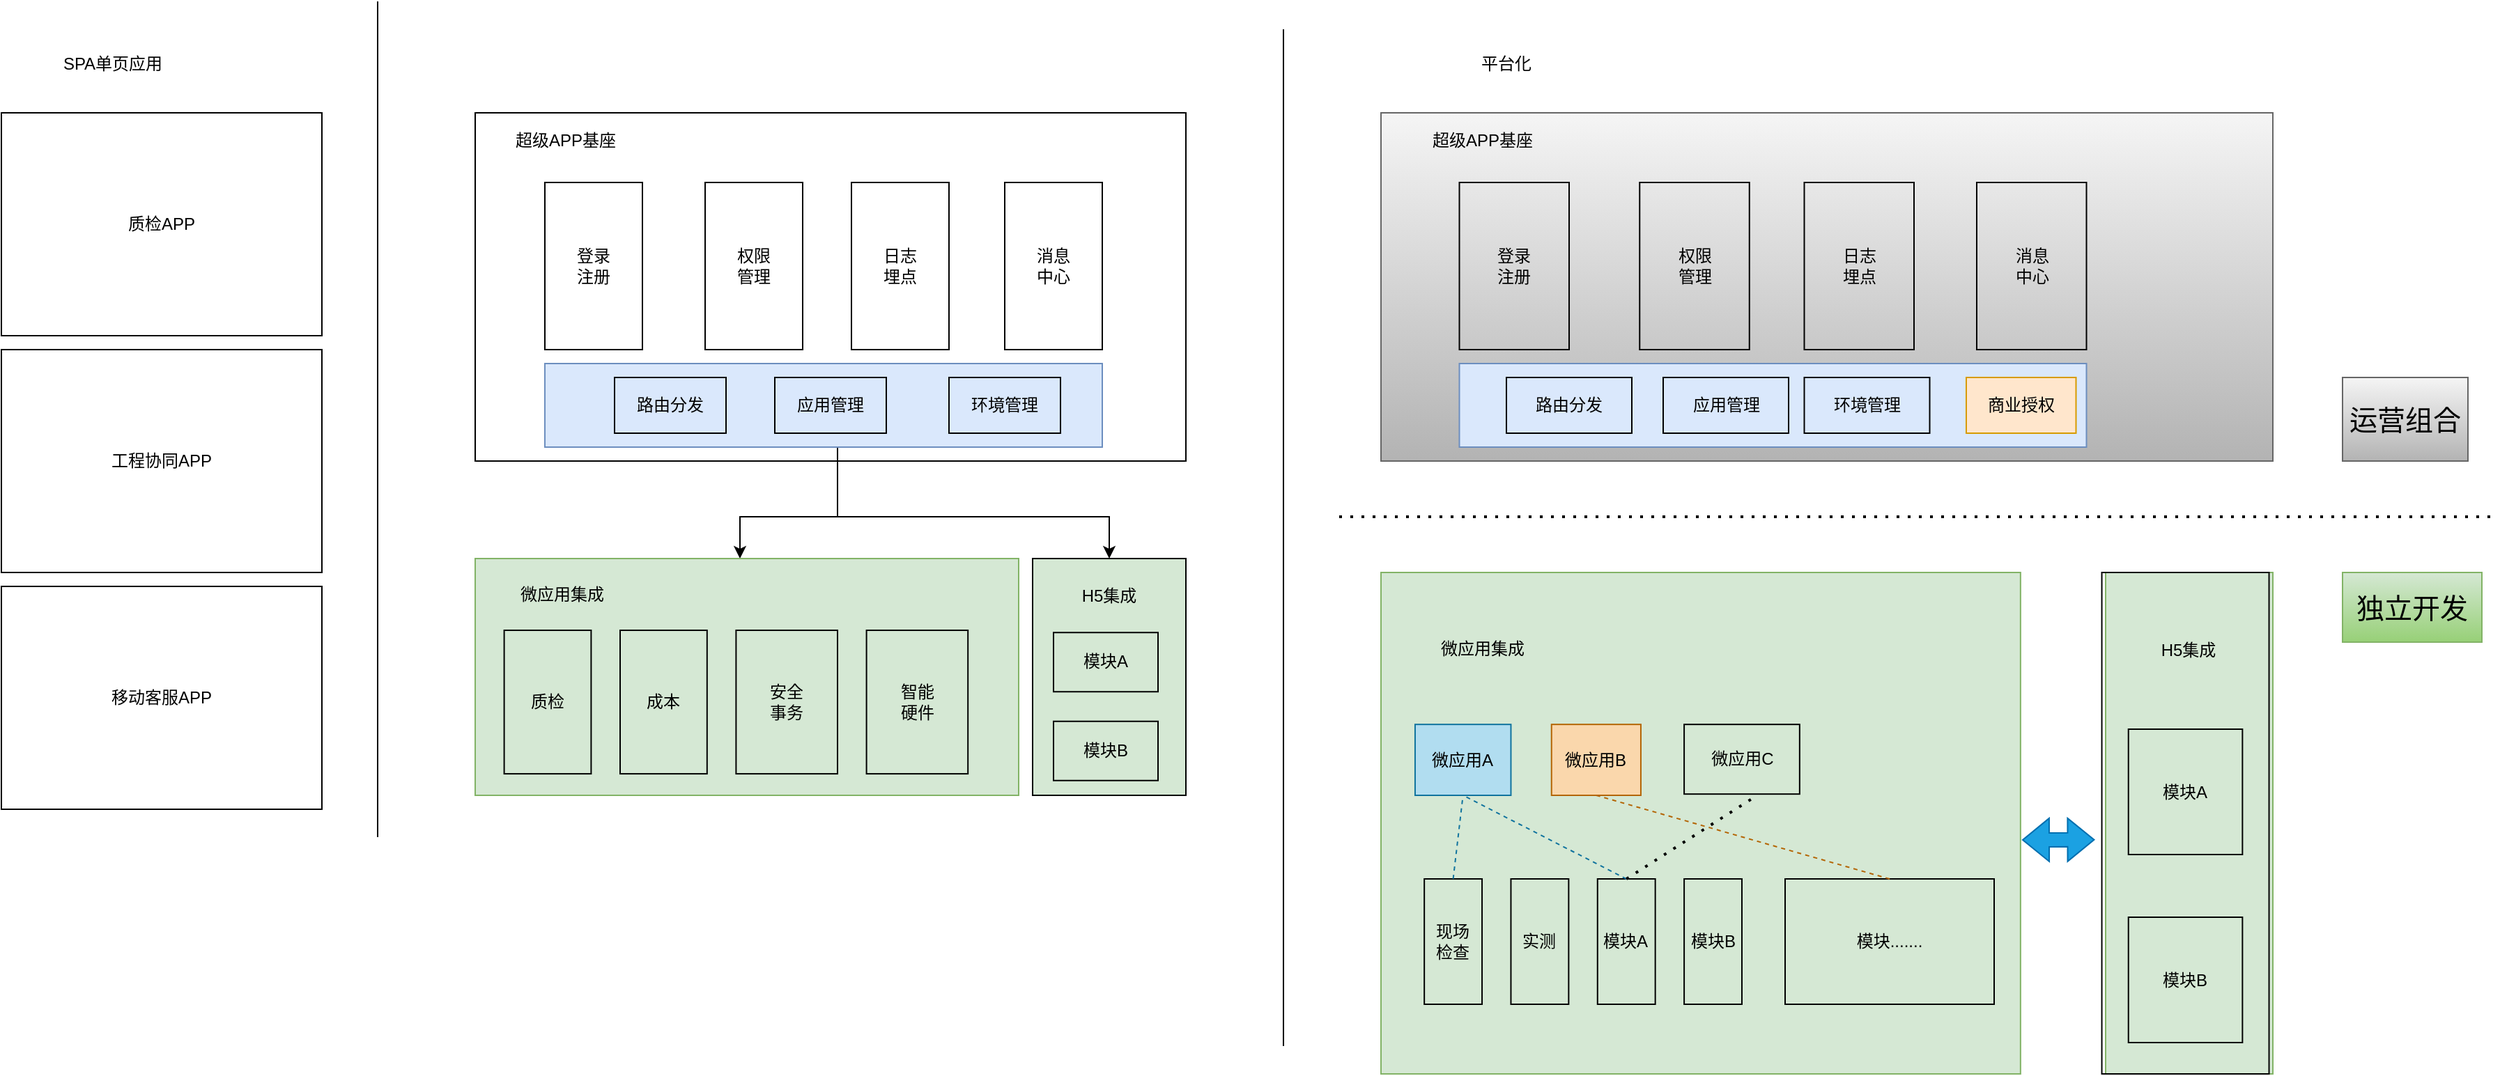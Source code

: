 <mxfile version="18.1.2" type="github">
  <diagram id="hzXEMu5ntENqVs4BT2l5" name="Page-1">
    <mxGraphModel dx="2253" dy="794" grid="1" gridSize="10" guides="1" tooltips="1" connect="1" arrows="1" fold="1" page="1" pageScale="1" pageWidth="827" pageHeight="1169" math="0" shadow="0">
      <root>
        <mxCell id="0" />
        <mxCell id="1" parent="0" />
        <mxCell id="AGVzu1iOlaWHoIZSJ21p-29" style="edgeStyle=orthogonalEdgeStyle;rounded=0;orthogonalLoop=1;jettySize=auto;html=1;entryX=0.5;entryY=0;entryDx=0;entryDy=0;" edge="1" parent="1" source="AGVzu1iOlaWHoIZSJ21p-11">
          <mxGeometry relative="1" as="geometry">
            <mxPoint x="-20" y="410" as="targetPoint" />
            <Array as="points">
              <mxPoint x="50" y="380" />
              <mxPoint x="-20" y="380" />
            </Array>
          </mxGeometry>
        </mxCell>
        <mxCell id="AGVzu1iOlaWHoIZSJ21p-30" style="edgeStyle=orthogonalEdgeStyle;rounded=0;orthogonalLoop=1;jettySize=auto;html=1;entryX=0.5;entryY=0;entryDx=0;entryDy=0;" edge="1" parent="1" source="AGVzu1iOlaWHoIZSJ21p-11" target="AGVzu1iOlaWHoIZSJ21p-7">
          <mxGeometry relative="1" as="geometry">
            <Array as="points">
              <mxPoint x="50" y="380" />
              <mxPoint x="245" y="380" />
            </Array>
          </mxGeometry>
        </mxCell>
        <mxCell id="AGVzu1iOlaWHoIZSJ21p-27" value="" style="group;fillColor=#d5e8d4;strokeColor=#82b366;" vertex="1" connectable="0" parent="1">
          <mxGeometry x="190" y="410" width="110" height="170" as="geometry" />
        </mxCell>
        <mxCell id="AGVzu1iOlaWHoIZSJ21p-7" value="" style="rounded=0;whiteSpace=wrap;html=1;fillColor=none;" vertex="1" parent="AGVzu1iOlaWHoIZSJ21p-27">
          <mxGeometry width="110" height="170" as="geometry" />
        </mxCell>
        <mxCell id="AGVzu1iOlaWHoIZSJ21p-16" value="H5集成" style="text;html=1;strokeColor=none;fillColor=none;align=center;verticalAlign=middle;whiteSpace=wrap;rounded=0;" vertex="1" parent="AGVzu1iOlaWHoIZSJ21p-27">
          <mxGeometry x="15" y="10.625" width="80" height="31.875" as="geometry" />
        </mxCell>
        <mxCell id="AGVzu1iOlaWHoIZSJ21p-17" value="模块A" style="rounded=0;whiteSpace=wrap;html=1;fillColor=none;" vertex="1" parent="AGVzu1iOlaWHoIZSJ21p-27">
          <mxGeometry x="15" y="53.125" width="75" height="42.5" as="geometry" />
        </mxCell>
        <mxCell id="AGVzu1iOlaWHoIZSJ21p-18" value="模块B" style="rounded=0;whiteSpace=wrap;html=1;fillColor=none;" vertex="1" parent="AGVzu1iOlaWHoIZSJ21p-27">
          <mxGeometry x="15" y="116.875" width="75" height="42.5" as="geometry" />
        </mxCell>
        <mxCell id="AGVzu1iOlaWHoIZSJ21p-33" value="" style="group" vertex="1" connectable="0" parent="1">
          <mxGeometry x="-210" y="410" width="390" height="170" as="geometry" />
        </mxCell>
        <mxCell id="AGVzu1iOlaWHoIZSJ21p-32" value="" style="rounded=0;whiteSpace=wrap;html=1;fillColor=#d5e8d4;shadow=0;strokeColor=#82b366;" vertex="1" parent="AGVzu1iOlaWHoIZSJ21p-33">
          <mxGeometry width="390.0" height="170" as="geometry" />
        </mxCell>
        <mxCell id="AGVzu1iOlaWHoIZSJ21p-4" value="质检" style="rounded=0;whiteSpace=wrap;html=1;fillColor=none;" vertex="1" parent="AGVzu1iOlaWHoIZSJ21p-33">
          <mxGeometry x="20.8" y="51.515" width="62.4" height="103.03" as="geometry" />
        </mxCell>
        <mxCell id="AGVzu1iOlaWHoIZSJ21p-5" value="成本" style="rounded=0;whiteSpace=wrap;html=1;fillColor=none;" vertex="1" parent="AGVzu1iOlaWHoIZSJ21p-33">
          <mxGeometry x="104.0" y="51.515" width="62.4" height="103.03" as="geometry" />
        </mxCell>
        <mxCell id="AGVzu1iOlaWHoIZSJ21p-6" value="安全&lt;br&gt;事务" style="rounded=0;whiteSpace=wrap;html=1;fillColor=none;" vertex="1" parent="AGVzu1iOlaWHoIZSJ21p-33">
          <mxGeometry x="187.2" y="51.515" width="72.8" height="103.03" as="geometry" />
        </mxCell>
        <mxCell id="AGVzu1iOlaWHoIZSJ21p-15" value="微应用集成" style="text;html=1;strokeColor=none;fillColor=none;align=center;verticalAlign=middle;whiteSpace=wrap;rounded=0;" vertex="1" parent="AGVzu1iOlaWHoIZSJ21p-33">
          <mxGeometry x="20.8" y="10.303" width="83.2" height="30.909" as="geometry" />
        </mxCell>
        <mxCell id="AGVzu1iOlaWHoIZSJ21p-40" value="智能&lt;br&gt;硬件" style="rounded=0;whiteSpace=wrap;html=1;fillColor=none;" vertex="1" parent="AGVzu1iOlaWHoIZSJ21p-33">
          <mxGeometry x="280.8" y="51.515" width="72.8" height="103.03" as="geometry" />
        </mxCell>
        <mxCell id="AGVzu1iOlaWHoIZSJ21p-44" value="" style="endArrow=none;html=1;rounded=0;" edge="1" parent="1">
          <mxGeometry width="50" height="50" relative="1" as="geometry">
            <mxPoint x="-280" y="610" as="sourcePoint" />
            <mxPoint x="-280" y="10" as="targetPoint" />
          </mxGeometry>
        </mxCell>
        <mxCell id="AGVzu1iOlaWHoIZSJ21p-45" value="质检APP" style="rounded=0;whiteSpace=wrap;html=1;shadow=0;strokeColor=default;fillColor=none;" vertex="1" parent="1">
          <mxGeometry x="-550" y="90" width="230" height="160" as="geometry" />
        </mxCell>
        <mxCell id="AGVzu1iOlaWHoIZSJ21p-47" value="工程协同APP" style="rounded=0;whiteSpace=wrap;html=1;shadow=0;strokeColor=default;fillColor=none;" vertex="1" parent="1">
          <mxGeometry x="-550" y="260" width="230" height="160" as="geometry" />
        </mxCell>
        <mxCell id="AGVzu1iOlaWHoIZSJ21p-48" value="移动客服APP" style="rounded=0;whiteSpace=wrap;html=1;shadow=0;strokeColor=default;fillColor=none;" vertex="1" parent="1">
          <mxGeometry x="-550" y="430" width="230" height="160" as="geometry" />
        </mxCell>
        <mxCell id="AGVzu1iOlaWHoIZSJ21p-49" value="SPA单页应用" style="text;html=1;strokeColor=none;fillColor=none;align=center;verticalAlign=middle;whiteSpace=wrap;rounded=0;shadow=0;" vertex="1" parent="1">
          <mxGeometry x="-550" y="40" width="160" height="30" as="geometry" />
        </mxCell>
        <mxCell id="AGVzu1iOlaWHoIZSJ21p-51" value="" style="endArrow=none;html=1;rounded=0;" edge="1" parent="1">
          <mxGeometry width="50" height="50" relative="1" as="geometry">
            <mxPoint x="370" y="760" as="sourcePoint" />
            <mxPoint x="370" y="30" as="targetPoint" />
          </mxGeometry>
        </mxCell>
        <mxCell id="AGVzu1iOlaWHoIZSJ21p-54" value="" style="group" vertex="1" connectable="0" parent="1">
          <mxGeometry x="-210" y="40" width="510" height="300" as="geometry" />
        </mxCell>
        <mxCell id="AGVzu1iOlaWHoIZSJ21p-1" value="" style="rounded=0;whiteSpace=wrap;html=1;fillColor=none;" vertex="1" parent="AGVzu1iOlaWHoIZSJ21p-54">
          <mxGeometry y="50" width="510" height="250" as="geometry" />
        </mxCell>
        <mxCell id="AGVzu1iOlaWHoIZSJ21p-31" value="" style="group;strokeColor=default;container=0;" vertex="1" connectable="0" parent="AGVzu1iOlaWHoIZSJ21p-54">
          <mxGeometry y="50" width="510" height="250" as="geometry" />
        </mxCell>
        <mxCell id="AGVzu1iOlaWHoIZSJ21p-41" value="" style="rounded=0;whiteSpace=wrap;html=1;shadow=0;fillColor=none;strokeColor=none;" vertex="1" parent="AGVzu1iOlaWHoIZSJ21p-54">
          <mxGeometry x="50" y="100" width="400" height="120" as="geometry" />
        </mxCell>
        <mxCell id="AGVzu1iOlaWHoIZSJ21p-2" value="超级APP基座" style="text;html=1;strokeColor=none;fillColor=none;align=center;verticalAlign=middle;whiteSpace=wrap;rounded=0;" vertex="1" parent="AGVzu1iOlaWHoIZSJ21p-54">
          <mxGeometry x="10" y="60" width="110" height="20" as="geometry" />
        </mxCell>
        <mxCell id="AGVzu1iOlaWHoIZSJ21p-10" value="" style="rounded=0;whiteSpace=wrap;html=1;fillColor=#dae8fc;strokeColor=#6c8ebf;" vertex="1" parent="AGVzu1iOlaWHoIZSJ21p-54">
          <mxGeometry x="50" y="230" width="400" height="60" as="geometry" />
        </mxCell>
        <mxCell id="AGVzu1iOlaWHoIZSJ21p-11" value="应用管理" style="rounded=0;whiteSpace=wrap;html=1;fillColor=none;" vertex="1" parent="AGVzu1iOlaWHoIZSJ21p-54">
          <mxGeometry x="215" y="240" width="80" height="40" as="geometry" />
        </mxCell>
        <mxCell id="AGVzu1iOlaWHoIZSJ21p-12" value="路由分发" style="rounded=0;whiteSpace=wrap;html=1;fillColor=none;" vertex="1" parent="AGVzu1iOlaWHoIZSJ21p-54">
          <mxGeometry x="100" y="240" width="80" height="40" as="geometry" />
        </mxCell>
        <mxCell id="AGVzu1iOlaWHoIZSJ21p-13" value="环境管理" style="rounded=0;whiteSpace=wrap;html=1;fillColor=none;" vertex="1" parent="AGVzu1iOlaWHoIZSJ21p-54">
          <mxGeometry x="340" y="240" width="80" height="40" as="geometry" />
        </mxCell>
        <mxCell id="AGVzu1iOlaWHoIZSJ21p-19" value="登录&lt;br&gt;注册" style="rounded=0;whiteSpace=wrap;html=1;fillColor=none;" vertex="1" parent="AGVzu1iOlaWHoIZSJ21p-54">
          <mxGeometry x="50" y="100" width="70" height="120" as="geometry" />
        </mxCell>
        <mxCell id="AGVzu1iOlaWHoIZSJ21p-20" value="权限&lt;br&gt;管理" style="rounded=0;whiteSpace=wrap;html=1;fillColor=none;" vertex="1" parent="AGVzu1iOlaWHoIZSJ21p-54">
          <mxGeometry x="165" y="100" width="70" height="120" as="geometry" />
        </mxCell>
        <mxCell id="AGVzu1iOlaWHoIZSJ21p-21" value="日志&lt;br&gt;埋点" style="rounded=0;whiteSpace=wrap;html=1;fillColor=none;" vertex="1" parent="AGVzu1iOlaWHoIZSJ21p-54">
          <mxGeometry x="270" y="100" width="70" height="120" as="geometry" />
        </mxCell>
        <mxCell id="AGVzu1iOlaWHoIZSJ21p-22" value="消息&lt;br&gt;中心" style="rounded=0;whiteSpace=wrap;html=1;fillColor=none;" vertex="1" parent="AGVzu1iOlaWHoIZSJ21p-54">
          <mxGeometry x="380" y="100" width="70" height="120" as="geometry" />
        </mxCell>
        <mxCell id="AGVzu1iOlaWHoIZSJ21p-57" value="" style="group;strokeColor=#666666;container=0;fillColor=#f5f5f5;gradientColor=#b3b3b3;" vertex="1" connectable="0" parent="1">
          <mxGeometry x="440" y="90" width="640" height="250" as="geometry" />
        </mxCell>
        <mxCell id="AGVzu1iOlaWHoIZSJ21p-58" value="" style="rounded=0;whiteSpace=wrap;html=1;shadow=0;fillColor=none;strokeColor=none;" vertex="1" parent="1">
          <mxGeometry x="496.25" y="140" width="450" height="120" as="geometry" />
        </mxCell>
        <mxCell id="AGVzu1iOlaWHoIZSJ21p-59" value="超级APP基座" style="text;html=1;strokeColor=none;fillColor=none;align=center;verticalAlign=middle;whiteSpace=wrap;rounded=0;" vertex="1" parent="1">
          <mxGeometry x="451.25" y="100" width="123.75" height="20" as="geometry" />
        </mxCell>
        <mxCell id="AGVzu1iOlaWHoIZSJ21p-60" value="" style="rounded=0;whiteSpace=wrap;html=1;fillColor=#dae8fc;strokeColor=#6c8ebf;" vertex="1" parent="1">
          <mxGeometry x="496.25" y="270" width="450" height="60" as="geometry" />
        </mxCell>
        <mxCell id="AGVzu1iOlaWHoIZSJ21p-61" value="应用管理" style="rounded=0;whiteSpace=wrap;html=1;fillColor=none;" vertex="1" parent="1">
          <mxGeometry x="642.5" y="280" width="90" height="40" as="geometry" />
        </mxCell>
        <mxCell id="AGVzu1iOlaWHoIZSJ21p-62" value="路由分发" style="rounded=0;whiteSpace=wrap;html=1;fillColor=none;" vertex="1" parent="1">
          <mxGeometry x="530" y="280" width="90" height="40" as="geometry" />
        </mxCell>
        <mxCell id="AGVzu1iOlaWHoIZSJ21p-63" value="环境管理" style="rounded=0;whiteSpace=wrap;html=1;fillColor=none;" vertex="1" parent="1">
          <mxGeometry x="743.75" y="280" width="90" height="40" as="geometry" />
        </mxCell>
        <mxCell id="AGVzu1iOlaWHoIZSJ21p-64" value="登录&lt;br&gt;注册" style="rounded=0;whiteSpace=wrap;html=1;fillColor=none;" vertex="1" parent="1">
          <mxGeometry x="496.25" y="140" width="78.75" height="120" as="geometry" />
        </mxCell>
        <mxCell id="AGVzu1iOlaWHoIZSJ21p-65" value="权限&lt;br&gt;管理" style="rounded=0;whiteSpace=wrap;html=1;fillColor=none;" vertex="1" parent="1">
          <mxGeometry x="625.625" y="140" width="78.75" height="120" as="geometry" />
        </mxCell>
        <mxCell id="AGVzu1iOlaWHoIZSJ21p-66" value="日志&lt;br&gt;埋点" style="rounded=0;whiteSpace=wrap;html=1;fillColor=none;" vertex="1" parent="1">
          <mxGeometry x="743.75" y="140" width="78.75" height="120" as="geometry" />
        </mxCell>
        <mxCell id="AGVzu1iOlaWHoIZSJ21p-68" value="消息&lt;br&gt;中心" style="rounded=0;whiteSpace=wrap;html=1;fillColor=none;" vertex="1" parent="1">
          <mxGeometry x="867.5" y="140" width="78.75" height="120" as="geometry" />
        </mxCell>
        <mxCell id="AGVzu1iOlaWHoIZSJ21p-69" value="平台化" style="text;html=1;strokeColor=none;fillColor=none;align=center;verticalAlign=middle;whiteSpace=wrap;rounded=0;shadow=0;" vertex="1" parent="1">
          <mxGeometry x="440" y="40" width="180" height="30" as="geometry" />
        </mxCell>
        <mxCell id="AGVzu1iOlaWHoIZSJ21p-71" value="商业授权" style="rounded=0;whiteSpace=wrap;html=1;shadow=0;strokeColor=#d79b00;fillColor=#ffe6cc;" vertex="1" parent="1">
          <mxGeometry x="860" y="280" width="78.75" height="40" as="geometry" />
        </mxCell>
        <mxCell id="AGVzu1iOlaWHoIZSJ21p-72" value="" style="group" vertex="1" connectable="0" parent="1">
          <mxGeometry x="440" y="420" width="460" height="360" as="geometry" />
        </mxCell>
        <mxCell id="AGVzu1iOlaWHoIZSJ21p-73" value="" style="rounded=0;whiteSpace=wrap;html=1;fillColor=#d5e8d4;shadow=0;strokeColor=#82b366;" vertex="1" parent="AGVzu1iOlaWHoIZSJ21p-72">
          <mxGeometry width="458.923" height="360" as="geometry" />
        </mxCell>
        <mxCell id="AGVzu1iOlaWHoIZSJ21p-74" value="微应用A" style="rounded=0;whiteSpace=wrap;html=1;fillColor=#b1ddf0;strokeColor=#10739e;" vertex="1" parent="AGVzu1iOlaWHoIZSJ21p-72">
          <mxGeometry x="24.479" y="109.09" width="68.756" height="50.91" as="geometry" />
        </mxCell>
        <mxCell id="AGVzu1iOlaWHoIZSJ21p-75" value="微应用B" style="rounded=0;whiteSpace=wrap;html=1;fillColor=#fad7ac;strokeColor=#b46504;" vertex="1" parent="AGVzu1iOlaWHoIZSJ21p-72">
          <mxGeometry x="122.38" y="109.09" width="64.094" height="50.91" as="geometry" />
        </mxCell>
        <mxCell id="AGVzu1iOlaWHoIZSJ21p-76" value="微应用C" style="rounded=0;whiteSpace=wrap;html=1;fillColor=none;" vertex="1" parent="AGVzu1iOlaWHoIZSJ21p-72">
          <mxGeometry x="217.547" y="109.09" width="82.875" height="50" as="geometry" />
        </mxCell>
        <mxCell id="AGVzu1iOlaWHoIZSJ21p-77" value="微应用集成" style="text;html=1;strokeColor=none;fillColor=none;align=center;verticalAlign=middle;whiteSpace=wrap;rounded=0;" vertex="1" parent="AGVzu1iOlaWHoIZSJ21p-72">
          <mxGeometry x="24.476" y="21.818" width="97.903" height="65.455" as="geometry" />
        </mxCell>
        <mxCell id="AGVzu1iOlaWHoIZSJ21p-86" value="现场&lt;br&gt;检查" style="rounded=0;whiteSpace=wrap;html=1;shadow=0;strokeColor=default;fillColor=none;labelPosition=center;verticalLabelPosition=middle;align=center;verticalAlign=middle;" vertex="1" parent="AGVzu1iOlaWHoIZSJ21p-72">
          <mxGeometry x="31.078" y="220" width="41.438" height="90" as="geometry" />
        </mxCell>
        <mxCell id="AGVzu1iOlaWHoIZSJ21p-87" value="实测" style="rounded=0;whiteSpace=wrap;html=1;shadow=0;strokeColor=default;fillColor=none;labelPosition=center;verticalLabelPosition=middle;align=center;verticalAlign=middle;" vertex="1" parent="AGVzu1iOlaWHoIZSJ21p-72">
          <mxGeometry x="93.235" y="220" width="41.438" height="90" as="geometry" />
        </mxCell>
        <mxCell id="AGVzu1iOlaWHoIZSJ21p-88" value="模块A" style="rounded=0;whiteSpace=wrap;html=1;shadow=0;strokeColor=default;fillColor=none;labelPosition=center;verticalLabelPosition=middle;align=center;verticalAlign=middle;" vertex="1" parent="AGVzu1iOlaWHoIZSJ21p-72">
          <mxGeometry x="155.391" y="220" width="41.438" height="90" as="geometry" />
        </mxCell>
        <mxCell id="AGVzu1iOlaWHoIZSJ21p-89" value="模块B" style="rounded=0;whiteSpace=wrap;html=1;shadow=0;strokeColor=default;fillColor=none;labelPosition=center;verticalLabelPosition=middle;align=center;verticalAlign=middle;" vertex="1" parent="AGVzu1iOlaWHoIZSJ21p-72">
          <mxGeometry x="217.548" y="220" width="41.438" height="90" as="geometry" />
        </mxCell>
        <mxCell id="AGVzu1iOlaWHoIZSJ21p-93" value="" style="endArrow=none;html=1;rounded=0;entryX=0.5;entryY=1;entryDx=0;entryDy=0;exitX=0.5;exitY=0;exitDx=0;exitDy=0;dashed=1;fillColor=#b1ddf0;strokeColor=#10739e;" edge="1" parent="AGVzu1iOlaWHoIZSJ21p-72" source="AGVzu1iOlaWHoIZSJ21p-86" target="AGVzu1iOlaWHoIZSJ21p-74">
          <mxGeometry width="50" height="50" relative="1" as="geometry">
            <mxPoint x="41.438" y="210" as="sourcePoint" />
            <mxPoint x="93.235" y="160" as="targetPoint" />
          </mxGeometry>
        </mxCell>
        <mxCell id="AGVzu1iOlaWHoIZSJ21p-94" value="" style="shape=flexArrow;endArrow=classic;startArrow=classic;html=1;rounded=0;entryX=-0.042;entryY=0.533;entryDx=0;entryDy=0;entryPerimeter=0;fillColor=#1ba1e2;strokeColor=#006EAF;" edge="1" parent="AGVzu1iOlaWHoIZSJ21p-72" target="AGVzu1iOlaWHoIZSJ21p-81">
          <mxGeometry width="100" height="100" relative="1" as="geometry">
            <mxPoint x="460" y="192" as="sourcePoint" />
            <mxPoint x="550" y="90" as="targetPoint" />
          </mxGeometry>
        </mxCell>
        <mxCell id="AGVzu1iOlaWHoIZSJ21p-108" value="模块......." style="rounded=0;whiteSpace=wrap;html=1;shadow=0;strokeColor=default;fillColor=none;labelPosition=center;verticalLabelPosition=middle;align=center;verticalAlign=middle;" vertex="1" parent="AGVzu1iOlaWHoIZSJ21p-72">
          <mxGeometry x="290" y="220" width="150" height="90" as="geometry" />
        </mxCell>
        <mxCell id="AGVzu1iOlaWHoIZSJ21p-109" value="" style="endArrow=none;html=1;rounded=0;entryX=0.5;entryY=1;entryDx=0;entryDy=0;exitX=0.5;exitY=0;exitDx=0;exitDy=0;dashed=1;fillColor=#b1ddf0;strokeColor=#10739e;" edge="1" parent="AGVzu1iOlaWHoIZSJ21p-72" source="AGVzu1iOlaWHoIZSJ21p-88" target="AGVzu1iOlaWHoIZSJ21p-74">
          <mxGeometry width="50" height="50" relative="1" as="geometry">
            <mxPoint x="70" y="220" as="sourcePoint" />
            <mxPoint x="120" y="170" as="targetPoint" />
          </mxGeometry>
        </mxCell>
        <mxCell id="AGVzu1iOlaWHoIZSJ21p-110" value="" style="endArrow=none;html=1;rounded=0;entryX=0.5;entryY=1;entryDx=0;entryDy=0;exitX=0.5;exitY=0;exitDx=0;exitDy=0;dashed=1;fillColor=#fad7ac;strokeColor=#b46504;" edge="1" parent="AGVzu1iOlaWHoIZSJ21p-72" source="AGVzu1iOlaWHoIZSJ21p-108" target="AGVzu1iOlaWHoIZSJ21p-75">
          <mxGeometry width="50" height="50" relative="1" as="geometry">
            <mxPoint x="110" y="210" as="sourcePoint" />
            <mxPoint x="160" y="160" as="targetPoint" />
          </mxGeometry>
        </mxCell>
        <mxCell id="AGVzu1iOlaWHoIZSJ21p-111" value="" style="endArrow=none;dashed=1;html=1;dashPattern=1 3;strokeWidth=2;rounded=0;exitX=0.5;exitY=0;exitDx=0;exitDy=0;" edge="1" parent="AGVzu1iOlaWHoIZSJ21p-72" source="AGVzu1iOlaWHoIZSJ21p-88">
          <mxGeometry width="50" height="50" relative="1" as="geometry">
            <mxPoint x="230" y="210" as="sourcePoint" />
            <mxPoint x="270" y="160" as="targetPoint" />
          </mxGeometry>
        </mxCell>
        <mxCell id="AGVzu1iOlaWHoIZSJ21p-80" value="" style="group;fillColor=#d5e8d4;strokeColor=#82b366;" vertex="1" connectable="0" parent="1">
          <mxGeometry x="960" y="420" width="120" height="360" as="geometry" />
        </mxCell>
        <mxCell id="AGVzu1iOlaWHoIZSJ21p-81" value="" style="rounded=0;whiteSpace=wrap;html=1;fillColor=none;" vertex="1" parent="AGVzu1iOlaWHoIZSJ21p-80">
          <mxGeometry x="-2.73" width="120.0" height="360" as="geometry" />
        </mxCell>
        <mxCell id="AGVzu1iOlaWHoIZSJ21p-82" value="H5集成" style="text;html=1;strokeColor=none;fillColor=none;align=center;verticalAlign=middle;whiteSpace=wrap;rounded=0;" vertex="1" parent="AGVzu1iOlaWHoIZSJ21p-80">
          <mxGeometry x="16.364" y="22.5" width="87.273" height="67.5" as="geometry" />
        </mxCell>
        <mxCell id="AGVzu1iOlaWHoIZSJ21p-83" value="模块A" style="rounded=0;whiteSpace=wrap;html=1;fillColor=none;" vertex="1" parent="AGVzu1iOlaWHoIZSJ21p-80">
          <mxGeometry x="16.364" y="112.5" width="81.818" height="90" as="geometry" />
        </mxCell>
        <mxCell id="AGVzu1iOlaWHoIZSJ21p-84" value="模块B" style="rounded=0;whiteSpace=wrap;html=1;fillColor=none;" vertex="1" parent="AGVzu1iOlaWHoIZSJ21p-80">
          <mxGeometry x="16.364" y="247.5" width="81.818" height="90" as="geometry" />
        </mxCell>
        <mxCell id="AGVzu1iOlaWHoIZSJ21p-114" value="" style="endArrow=none;dashed=1;html=1;dashPattern=1 3;strokeWidth=2;rounded=0;" edge="1" parent="1">
          <mxGeometry width="50" height="50" relative="1" as="geometry">
            <mxPoint x="410" y="380" as="sourcePoint" />
            <mxPoint x="1240" y="380" as="targetPoint" />
          </mxGeometry>
        </mxCell>
        <mxCell id="AGVzu1iOlaWHoIZSJ21p-115" value="运营组合" style="text;html=1;strokeColor=#666666;fillColor=#f5f5f5;align=center;verticalAlign=middle;whiteSpace=wrap;rounded=0;shadow=0;labelBackgroundColor=none;fontSize=20;gradientColor=#b3b3b3;" vertex="1" parent="1">
          <mxGeometry x="1130" y="280" width="90" height="60" as="geometry" />
        </mxCell>
        <mxCell id="AGVzu1iOlaWHoIZSJ21p-116" value="独立开发" style="text;html=1;strokeColor=#82b366;fillColor=#d5e8d4;align=center;verticalAlign=middle;whiteSpace=wrap;rounded=0;shadow=0;fontSize=20;gradientColor=#97d077;" vertex="1" parent="1">
          <mxGeometry x="1130" y="420" width="100" height="50" as="geometry" />
        </mxCell>
      </root>
    </mxGraphModel>
  </diagram>
</mxfile>
